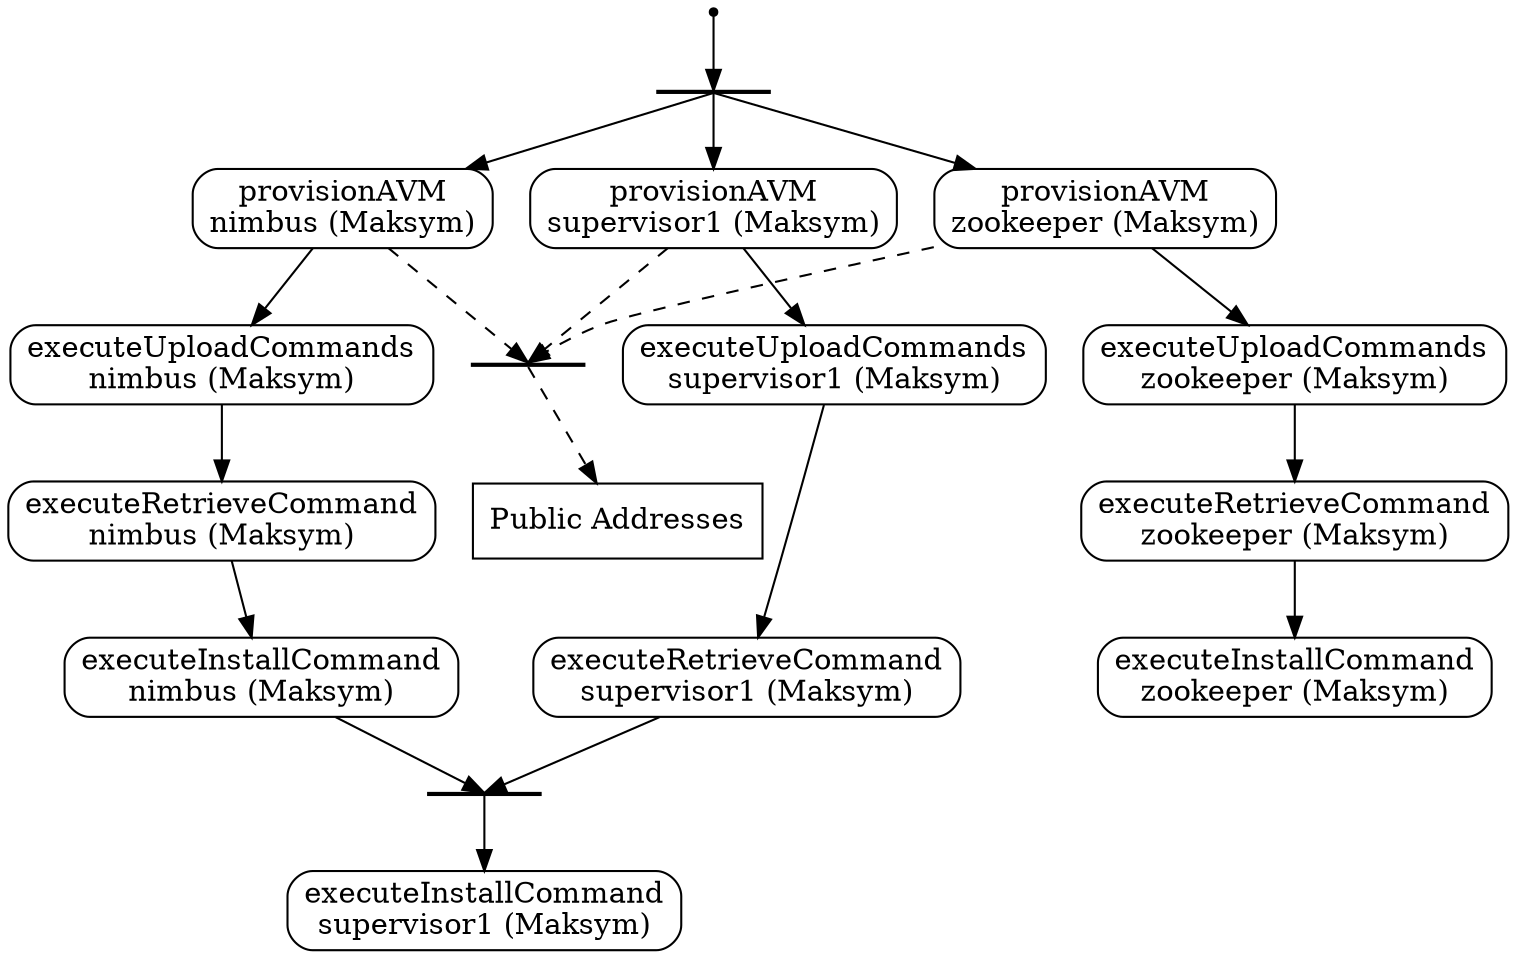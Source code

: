 digraph ConcurrentDeployment {
	node_0 [shape=point];
	node_1 [shape=box label="" style=filled color=black height=0];
	node_2 [shape=Mrecord label="provisionAVM\nzookeeper (Maksym)"];
	node_3 [shape=Mrecord label="provisionAVM\nnimbus (Maksym)"];
	node_4 [shape=Mrecord label="provisionAVM\nsupervisor1 (Maksym)"];
	node_5 [shape=box label="" style=filled color=black height=0];
	node_6 [shape=box, label="Public Addresses"];
	node_7 [shape=Mrecord label="executeUploadCommands\nzookeeper (Maksym)"];
	node_8 [shape=Mrecord label="executeRetrieveCommand\nzookeeper (Maksym)"];
	node_9 [shape=Mrecord label="executeInstallCommand\nzookeeper (Maksym)"];
	node_10 [shape=Mrecord label="executeUploadCommands\nsupervisor1 (Maksym)"];
	node_11 [shape=Mrecord label="executeRetrieveCommand\nsupervisor1 (Maksym)"];
	node_12 [shape=Mrecord label="executeUploadCommands\nnimbus (Maksym)"];
	node_13 [shape=Mrecord label="executeRetrieveCommand\nnimbus (Maksym)"];
	node_14 [shape=Mrecord label="executeInstallCommand\nnimbus (Maksym)"];
	node_15 [shape=box label="" style=filled color=black height=0];
	node_16 [shape=Mrecord label="executeInstallCommand\nsupervisor1 (Maksym)"];
	node_0 -> node_1;
	node_1 -> node_2;
	node_1 -> node_3;
	node_1 -> node_4;
	node_2 -> node_5 [style=dashed];
	node_3 -> node_5 [style=dashed];
	node_4 -> node_5 [style=dashed];
	node_5 -> node_6 [style=dashed];
	node_2 -> node_7;
	node_7 -> node_8;
	node_8 -> node_9;
	node_4 -> node_10;
	node_10 -> node_11;
	node_3 -> node_12;
	node_12 -> node_13;
	node_13 -> node_14;
	node_11 -> node_15;
	node_14 -> node_15;
	node_15 -> node_16;
}
